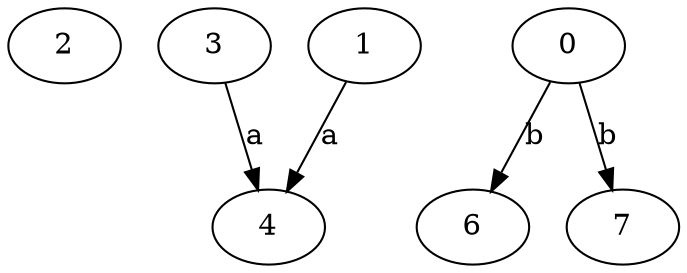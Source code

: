 strict digraph  {
2;
3;
4;
0;
6;
1;
7;
3 -> 4  [label=a];
0 -> 6  [label=b];
0 -> 7  [label=b];
1 -> 4  [label=a];
}
